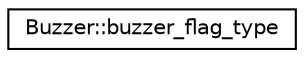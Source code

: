 digraph "Graphical Class Hierarchy"
{
 // INTERACTIVE_SVG=YES
  edge [fontname="Helvetica",fontsize="10",labelfontname="Helvetica",labelfontsize="10"];
  node [fontname="Helvetica",fontsize="10",shape=record];
  rankdir="LR";
  Node1 [label="Buzzer::buzzer_flag_type",height=0.2,width=0.4,color="black", fillcolor="white", style="filled",URL="$structBuzzer_1_1buzzer__flag__type.html",tooltip="buzzer_flag_type - bitmask of current state and ap_notify states we track "];
}
